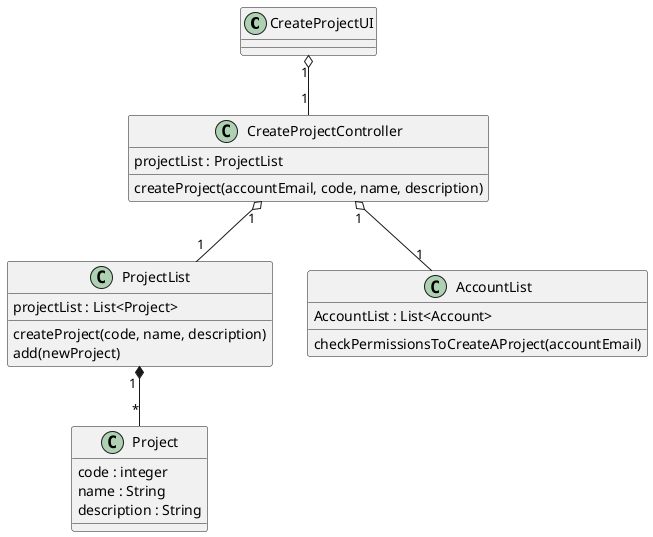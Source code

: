 @startuml

class CreateProjectUI {
}

class CreateProjectController {
projectList : ProjectList
createProject(accountEmail, code, name, description)
}


class ProjectList {
projectList : List<Project>
createProject(code, name, description)
add(newProject)
}

class AccountList {
AccountList : List<Account>
checkPermissionsToCreateAProject(accountEmail)
}

class Project {
code : integer
name : String
description : String
}

CreateProjectUI "1" o-- "1" CreateProjectController
CreateProjectController "1" o-- "1" AccountList
CreateProjectController "1" o-- "1" ProjectList
ProjectList "1 " *-- "    *" Project

@enduml